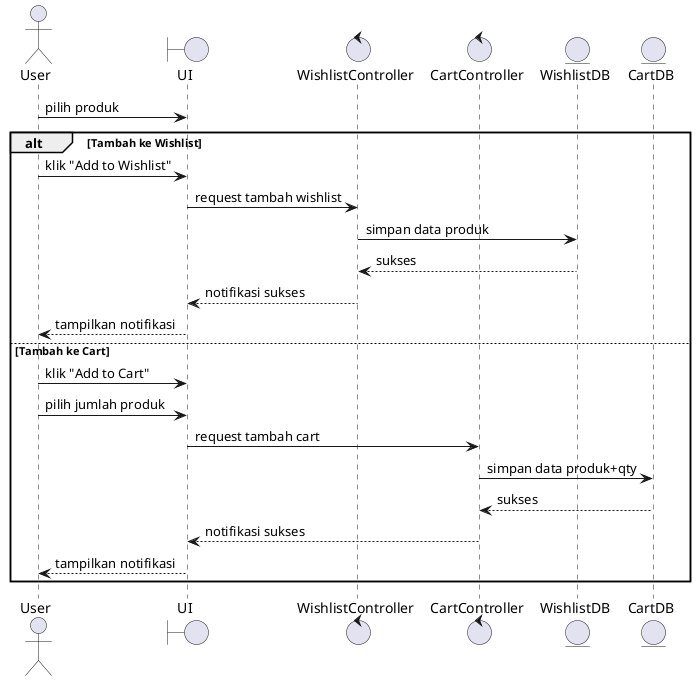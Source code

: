 @startuml SD_WishlistCart

actor User
boundary UI
control WishlistController
control CartController
entity WishlistDB
entity CartDB

User -> UI : pilih produk

alt Tambah ke Wishlist
    User -> UI : klik "Add to Wishlist"
    UI -> WishlistController : request tambah wishlist
    WishlistController -> WishlistDB : simpan data produk
    WishlistDB --> WishlistController : sukses
    WishlistController --> UI : notifikasi sukses
    UI --> User : tampilkan notifikasi
else Tambah ke Cart
    User -> UI : klik "Add to Cart"
    User -> UI : pilih jumlah produk
    UI -> CartController : request tambah cart
    CartController -> CartDB : simpan data produk+qty
    CartDB --> CartController : sukses
    CartController --> UI : notifikasi sukses
    UI --> User : tampilkan notifikasi
end

@enduml

